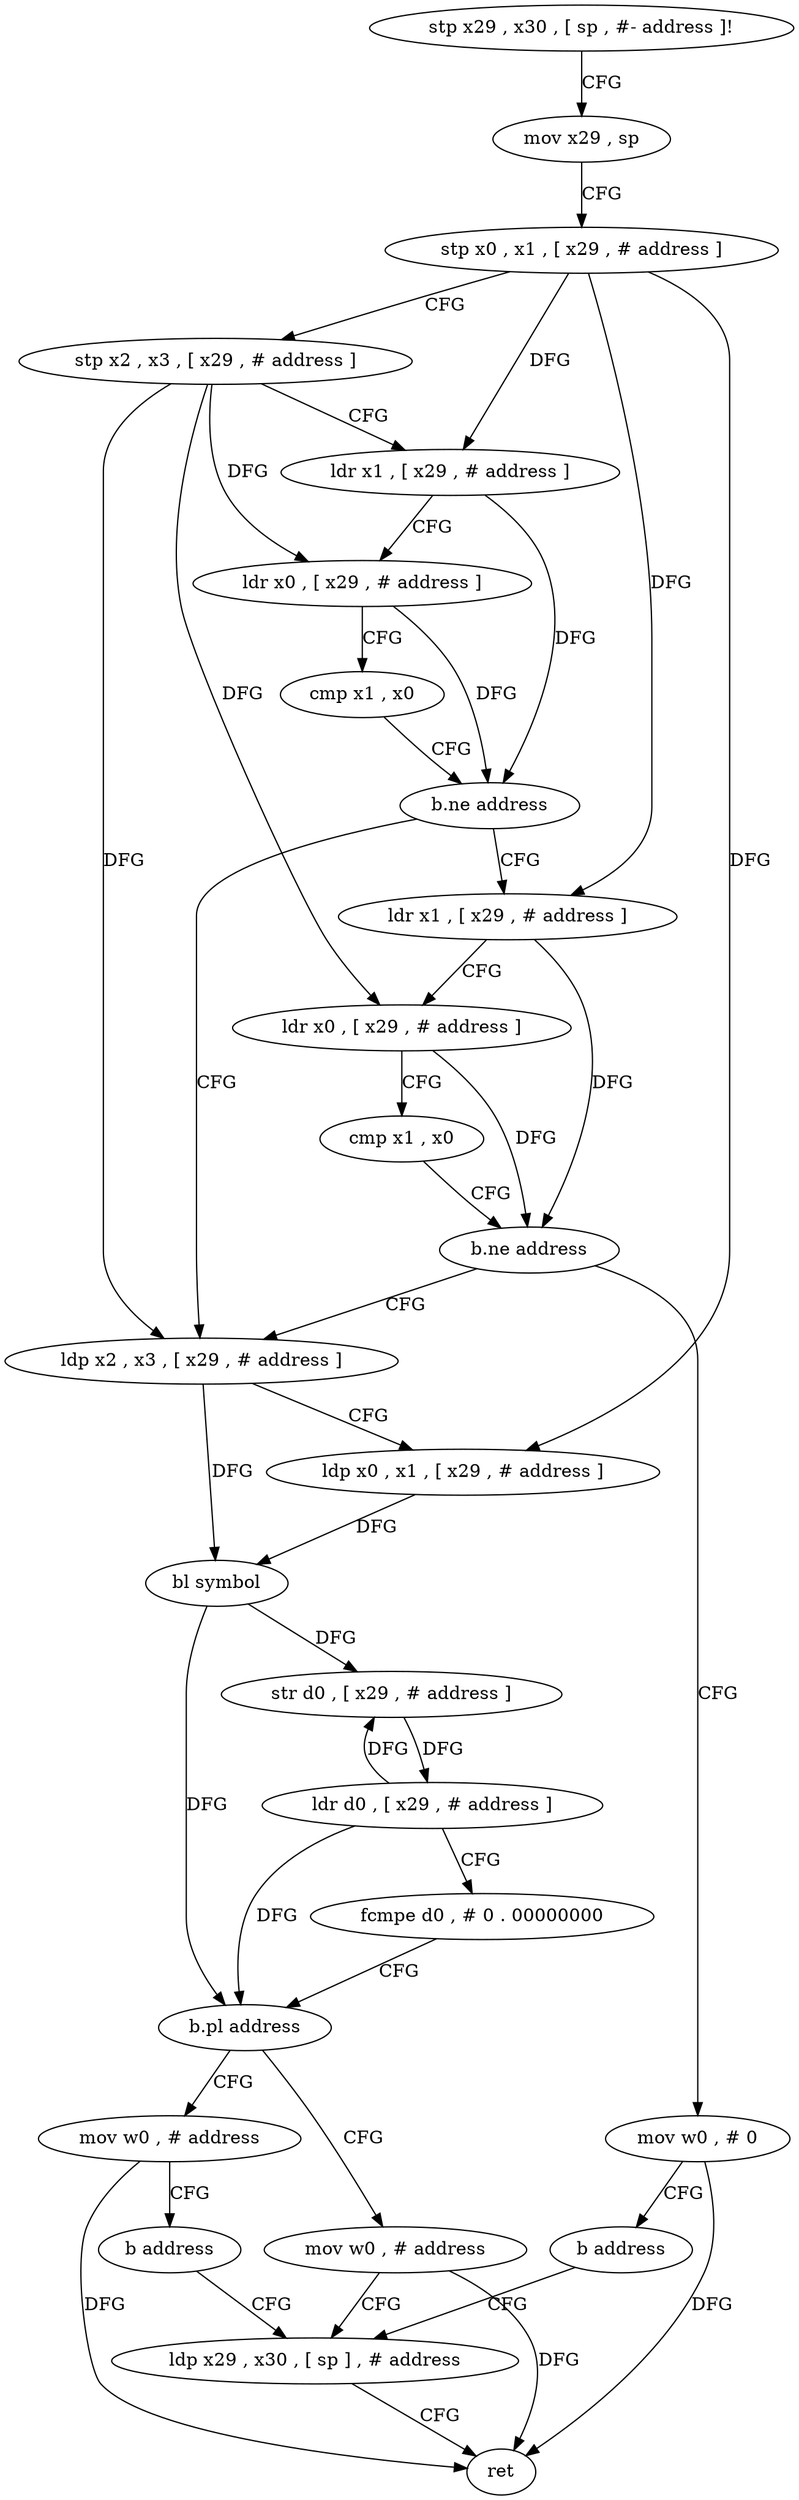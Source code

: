 digraph "func" {
"4215104" [label = "stp x29 , x30 , [ sp , #- address ]!" ]
"4215108" [label = "mov x29 , sp" ]
"4215112" [label = "stp x0 , x1 , [ x29 , # address ]" ]
"4215116" [label = "stp x2 , x3 , [ x29 , # address ]" ]
"4215120" [label = "ldr x1 , [ x29 , # address ]" ]
"4215124" [label = "ldr x0 , [ x29 , # address ]" ]
"4215128" [label = "cmp x1 , x0" ]
"4215132" [label = "b.ne address" ]
"4215160" [label = "ldp x2 , x3 , [ x29 , # address ]" ]
"4215136" [label = "ldr x1 , [ x29 , # address ]" ]
"4215164" [label = "ldp x0 , x1 , [ x29 , # address ]" ]
"4215168" [label = "bl symbol" ]
"4215172" [label = "str d0 , [ x29 , # address ]" ]
"4215176" [label = "ldr d0 , [ x29 , # address ]" ]
"4215180" [label = "fcmpe d0 , # 0 . 00000000" ]
"4215184" [label = "b.pl address" ]
"4215196" [label = "mov w0 , # address" ]
"4215188" [label = "mov w0 , # address" ]
"4215140" [label = "ldr x0 , [ x29 , # address ]" ]
"4215144" [label = "cmp x1 , x0" ]
"4215148" [label = "b.ne address" ]
"4215152" [label = "mov w0 , # 0" ]
"4215200" [label = "ldp x29 , x30 , [ sp ] , # address" ]
"4215192" [label = "b address" ]
"4215156" [label = "b address" ]
"4215204" [label = "ret" ]
"4215104" -> "4215108" [ label = "CFG" ]
"4215108" -> "4215112" [ label = "CFG" ]
"4215112" -> "4215116" [ label = "CFG" ]
"4215112" -> "4215120" [ label = "DFG" ]
"4215112" -> "4215164" [ label = "DFG" ]
"4215112" -> "4215136" [ label = "DFG" ]
"4215116" -> "4215120" [ label = "CFG" ]
"4215116" -> "4215124" [ label = "DFG" ]
"4215116" -> "4215160" [ label = "DFG" ]
"4215116" -> "4215140" [ label = "DFG" ]
"4215120" -> "4215124" [ label = "CFG" ]
"4215120" -> "4215132" [ label = "DFG" ]
"4215124" -> "4215128" [ label = "CFG" ]
"4215124" -> "4215132" [ label = "DFG" ]
"4215128" -> "4215132" [ label = "CFG" ]
"4215132" -> "4215160" [ label = "CFG" ]
"4215132" -> "4215136" [ label = "CFG" ]
"4215160" -> "4215164" [ label = "CFG" ]
"4215160" -> "4215168" [ label = "DFG" ]
"4215136" -> "4215140" [ label = "CFG" ]
"4215136" -> "4215148" [ label = "DFG" ]
"4215164" -> "4215168" [ label = "DFG" ]
"4215168" -> "4215172" [ label = "DFG" ]
"4215168" -> "4215184" [ label = "DFG" ]
"4215172" -> "4215176" [ label = "DFG" ]
"4215176" -> "4215180" [ label = "CFG" ]
"4215176" -> "4215172" [ label = "DFG" ]
"4215176" -> "4215184" [ label = "DFG" ]
"4215180" -> "4215184" [ label = "CFG" ]
"4215184" -> "4215196" [ label = "CFG" ]
"4215184" -> "4215188" [ label = "CFG" ]
"4215196" -> "4215200" [ label = "CFG" ]
"4215196" -> "4215204" [ label = "DFG" ]
"4215188" -> "4215192" [ label = "CFG" ]
"4215188" -> "4215204" [ label = "DFG" ]
"4215140" -> "4215144" [ label = "CFG" ]
"4215140" -> "4215148" [ label = "DFG" ]
"4215144" -> "4215148" [ label = "CFG" ]
"4215148" -> "4215160" [ label = "CFG" ]
"4215148" -> "4215152" [ label = "CFG" ]
"4215152" -> "4215156" [ label = "CFG" ]
"4215152" -> "4215204" [ label = "DFG" ]
"4215200" -> "4215204" [ label = "CFG" ]
"4215192" -> "4215200" [ label = "CFG" ]
"4215156" -> "4215200" [ label = "CFG" ]
}

